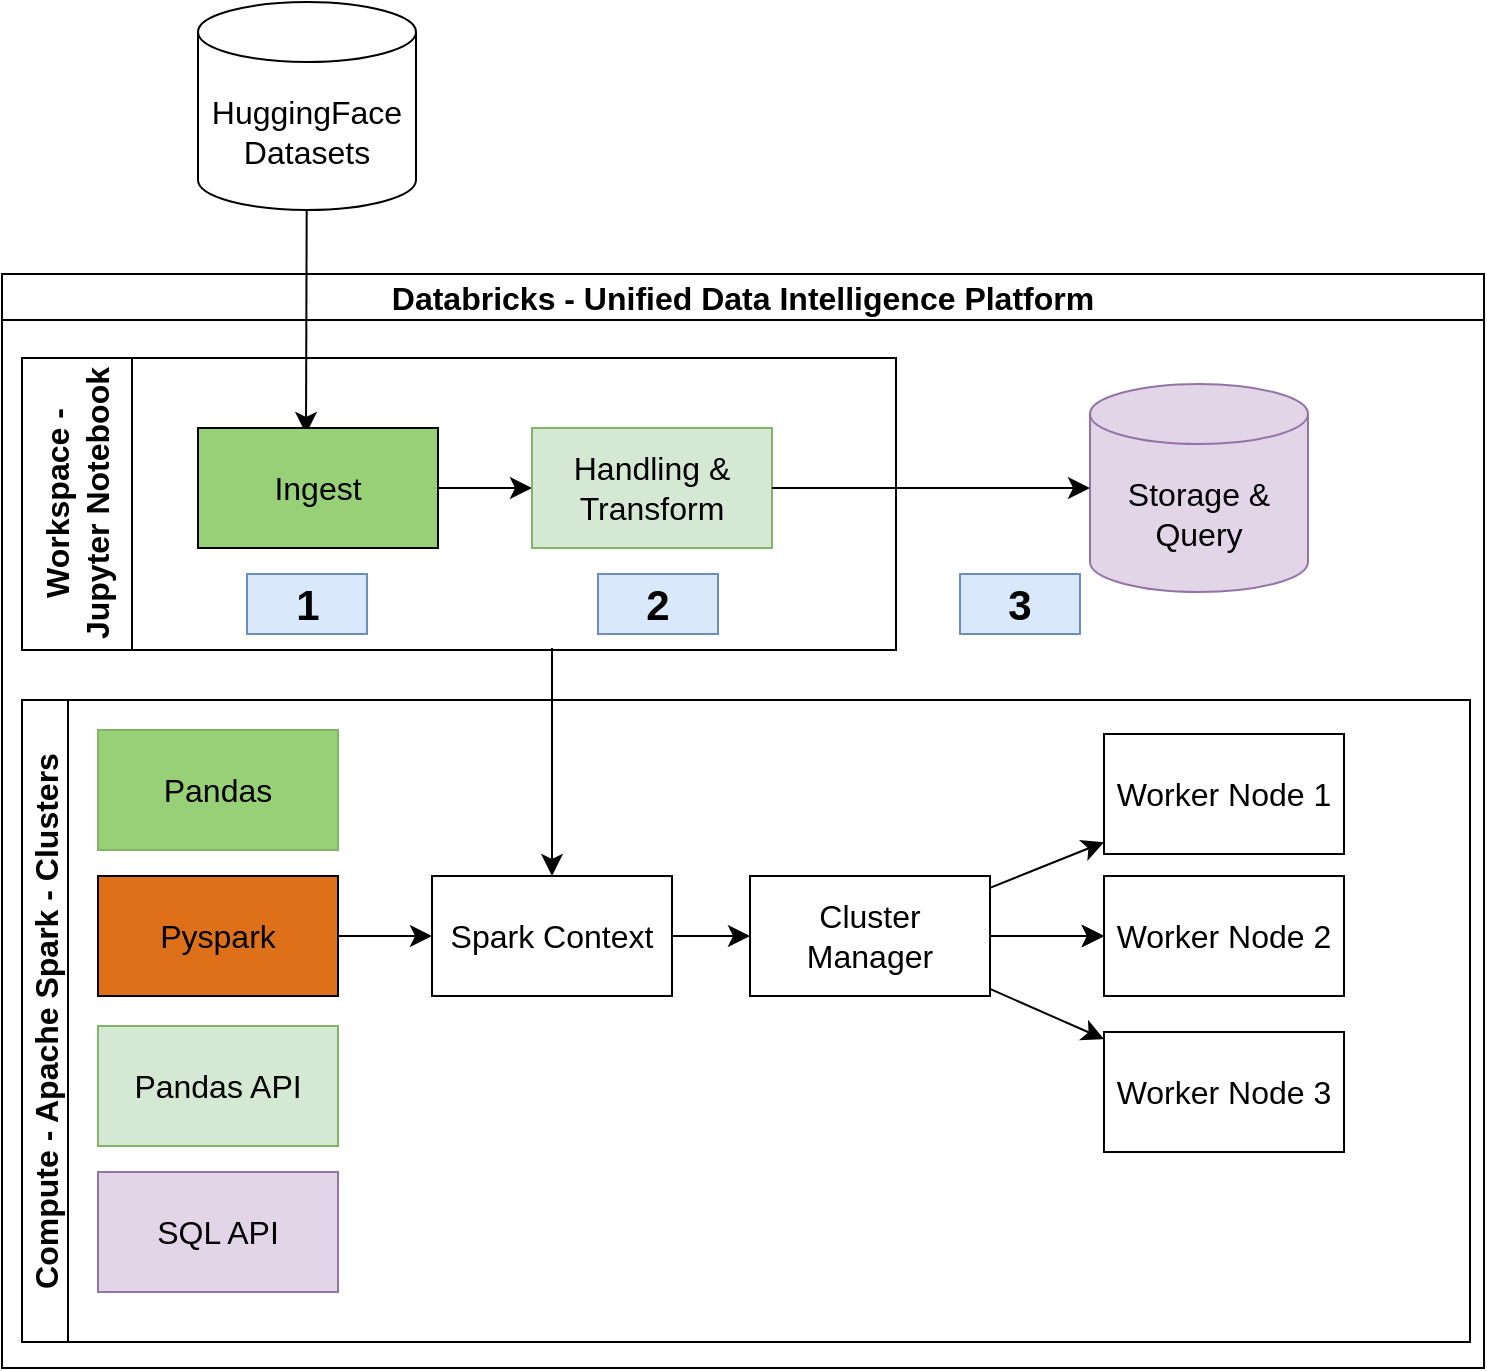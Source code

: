 <mxfile version="22.1.16" type="device">
  <diagram name="Page-1" id="oJWA0_lkIlQbCiephd2d">
    <mxGraphModel dx="1221" dy="1555" grid="0" gridSize="10" guides="1" tooltips="1" connect="1" arrows="1" fold="1" page="0" pageScale="1" pageWidth="850" pageHeight="1100" background="#ffffff" math="0" shadow="0">
      <root>
        <mxCell id="0" />
        <mxCell id="1" parent="0" />
        <mxCell id="6dhvzc9-vLlkONgfLo2X-3" value="Databricks - Unified Data Intelligence Platform" style="swimlane;whiteSpace=wrap;html=1;fontSize=16;" vertex="1" parent="1">
          <mxGeometry x="162" y="-136" width="741" height="547" as="geometry" />
        </mxCell>
        <mxCell id="6dhvzc9-vLlkONgfLo2X-27" style="edgeStyle=none;curved=1;rounded=0;orthogonalLoop=1;jettySize=auto;html=1;entryX=0.5;entryY=0;entryDx=0;entryDy=0;fontSize=12;startSize=8;endSize=8;" edge="1" parent="6dhvzc9-vLlkONgfLo2X-3" target="6dhvzc9-vLlkONgfLo2X-16">
          <mxGeometry relative="1" as="geometry">
            <mxPoint x="275" y="187" as="sourcePoint" />
          </mxGeometry>
        </mxCell>
        <mxCell id="6dhvzc9-vLlkONgfLo2X-12" value="Workspace - Jupyter Notebook" style="swimlane;horizontal=0;whiteSpace=wrap;html=1;fontSize=16;startSize=55;" vertex="1" parent="6dhvzc9-vLlkONgfLo2X-3">
          <mxGeometry x="10" y="42" width="437" height="146" as="geometry" />
        </mxCell>
        <mxCell id="6dhvzc9-vLlkONgfLo2X-4" value="HuggingFace Datasets" style="shape=cylinder3;whiteSpace=wrap;html=1;boundedLbl=1;backgroundOutline=1;size=15;fontSize=16;" vertex="1" parent="6dhvzc9-vLlkONgfLo2X-12">
          <mxGeometry x="88" y="-178" width="109" height="104" as="geometry" />
        </mxCell>
        <mxCell id="6dhvzc9-vLlkONgfLo2X-10" style="edgeStyle=none;curved=1;rounded=0;orthogonalLoop=1;jettySize=auto;html=1;entryX=0.45;entryY=0.05;entryDx=0;entryDy=0;entryPerimeter=0;fontSize=12;startSize=8;endSize=8;" edge="1" parent="6dhvzc9-vLlkONgfLo2X-12" source="6dhvzc9-vLlkONgfLo2X-4" target="6dhvzc9-vLlkONgfLo2X-5">
          <mxGeometry relative="1" as="geometry" />
        </mxCell>
        <mxCell id="6dhvzc9-vLlkONgfLo2X-5" value="Ingest" style="rounded=0;whiteSpace=wrap;html=1;fontSize=16;fillColor=#97D077;" vertex="1" parent="6dhvzc9-vLlkONgfLo2X-12">
          <mxGeometry x="88" y="35" width="120" height="60" as="geometry" />
        </mxCell>
        <mxCell id="6dhvzc9-vLlkONgfLo2X-7" value="" style="edgeStyle=none;curved=1;rounded=0;orthogonalLoop=1;jettySize=auto;html=1;fontSize=12;startSize=8;endSize=8;" edge="1" parent="6dhvzc9-vLlkONgfLo2X-12" source="6dhvzc9-vLlkONgfLo2X-5" target="6dhvzc9-vLlkONgfLo2X-6">
          <mxGeometry relative="1" as="geometry" />
        </mxCell>
        <mxCell id="6dhvzc9-vLlkONgfLo2X-6" value="Handling &amp;amp; Transform" style="rounded=0;whiteSpace=wrap;html=1;fontSize=16;fillColor=#d5e8d4;strokeColor=#82b366;" vertex="1" parent="6dhvzc9-vLlkONgfLo2X-12">
          <mxGeometry x="255" y="35" width="120" height="60" as="geometry" />
        </mxCell>
        <mxCell id="6dhvzc9-vLlkONgfLo2X-31" value="&lt;font style=&quot;font-size: 21px;&quot;&gt;&lt;b&gt;1&lt;/b&gt;&lt;/font&gt;" style="text;html=1;strokeColor=#6c8ebf;fillColor=#dae8fc;align=center;verticalAlign=middle;whiteSpace=wrap;rounded=0;fontSize=16;" vertex="1" parent="6dhvzc9-vLlkONgfLo2X-12">
          <mxGeometry x="112.5" y="108" width="60" height="30" as="geometry" />
        </mxCell>
        <mxCell id="6dhvzc9-vLlkONgfLo2X-32" value="&lt;font style=&quot;font-size: 21px;&quot;&gt;&lt;b&gt;2&lt;/b&gt;&lt;/font&gt;" style="text;html=1;strokeColor=#6c8ebf;fillColor=#dae8fc;align=center;verticalAlign=middle;whiteSpace=wrap;rounded=0;fontSize=16;" vertex="1" parent="6dhvzc9-vLlkONgfLo2X-12">
          <mxGeometry x="288" y="108" width="60" height="30" as="geometry" />
        </mxCell>
        <mxCell id="6dhvzc9-vLlkONgfLo2X-13" value="Compute - Apache Spark - Clusters" style="swimlane;horizontal=0;whiteSpace=wrap;html=1;fontSize=16;" vertex="1" parent="6dhvzc9-vLlkONgfLo2X-3">
          <mxGeometry x="10" y="213" width="724" height="321" as="geometry" />
        </mxCell>
        <mxCell id="6dhvzc9-vLlkONgfLo2X-14" value="Pyspark" style="rounded=0;whiteSpace=wrap;html=1;fontSize=16;fillColor=#de7019;" vertex="1" parent="6dhvzc9-vLlkONgfLo2X-13">
          <mxGeometry x="38" y="88" width="120" height="60" as="geometry" />
        </mxCell>
        <mxCell id="6dhvzc9-vLlkONgfLo2X-15" value="" style="edgeStyle=none;curved=1;rounded=0;orthogonalLoop=1;jettySize=auto;html=1;fontSize=12;startSize=8;endSize=8;" edge="1" parent="6dhvzc9-vLlkONgfLo2X-13" source="6dhvzc9-vLlkONgfLo2X-14" target="6dhvzc9-vLlkONgfLo2X-16">
          <mxGeometry relative="1" as="geometry" />
        </mxCell>
        <mxCell id="6dhvzc9-vLlkONgfLo2X-16" value="Spark Context" style="rounded=0;whiteSpace=wrap;html=1;fontSize=16;" vertex="1" parent="6dhvzc9-vLlkONgfLo2X-13">
          <mxGeometry x="205" y="88" width="120" height="60" as="geometry" />
        </mxCell>
        <mxCell id="6dhvzc9-vLlkONgfLo2X-17" value="" style="edgeStyle=none;curved=1;rounded=0;orthogonalLoop=1;jettySize=auto;html=1;fontSize=12;startSize=8;endSize=8;" edge="1" parent="6dhvzc9-vLlkONgfLo2X-13" source="6dhvzc9-vLlkONgfLo2X-16" target="6dhvzc9-vLlkONgfLo2X-18">
          <mxGeometry relative="1" as="geometry" />
        </mxCell>
        <mxCell id="6dhvzc9-vLlkONgfLo2X-20" value="" style="edgeStyle=none;curved=1;rounded=0;orthogonalLoop=1;jettySize=auto;html=1;fontSize=12;startSize=8;endSize=8;" edge="1" parent="6dhvzc9-vLlkONgfLo2X-13" source="6dhvzc9-vLlkONgfLo2X-18" target="6dhvzc9-vLlkONgfLo2X-19">
          <mxGeometry relative="1" as="geometry" />
        </mxCell>
        <mxCell id="6dhvzc9-vLlkONgfLo2X-22" value="" style="edgeStyle=none;curved=1;rounded=0;orthogonalLoop=1;jettySize=auto;html=1;fontSize=12;startSize=8;endSize=8;" edge="1" parent="6dhvzc9-vLlkONgfLo2X-13" source="6dhvzc9-vLlkONgfLo2X-18" target="6dhvzc9-vLlkONgfLo2X-21">
          <mxGeometry relative="1" as="geometry" />
        </mxCell>
        <mxCell id="6dhvzc9-vLlkONgfLo2X-23" value="" style="edgeStyle=none;curved=1;rounded=0;orthogonalLoop=1;jettySize=auto;html=1;fontSize=12;startSize=8;endSize=8;" edge="1" parent="6dhvzc9-vLlkONgfLo2X-13" source="6dhvzc9-vLlkONgfLo2X-18" target="6dhvzc9-vLlkONgfLo2X-21">
          <mxGeometry relative="1" as="geometry" />
        </mxCell>
        <mxCell id="6dhvzc9-vLlkONgfLo2X-24" value="" style="edgeStyle=none;curved=1;rounded=0;orthogonalLoop=1;jettySize=auto;html=1;fontSize=12;startSize=8;endSize=8;" edge="1" parent="6dhvzc9-vLlkONgfLo2X-13" source="6dhvzc9-vLlkONgfLo2X-18" target="6dhvzc9-vLlkONgfLo2X-21">
          <mxGeometry relative="1" as="geometry" />
        </mxCell>
        <mxCell id="6dhvzc9-vLlkONgfLo2X-26" value="" style="edgeStyle=none;curved=1;rounded=0;orthogonalLoop=1;jettySize=auto;html=1;fontSize=12;startSize=8;endSize=8;" edge="1" parent="6dhvzc9-vLlkONgfLo2X-13" source="6dhvzc9-vLlkONgfLo2X-18" target="6dhvzc9-vLlkONgfLo2X-25">
          <mxGeometry relative="1" as="geometry" />
        </mxCell>
        <mxCell id="6dhvzc9-vLlkONgfLo2X-18" value="Cluster Manager" style="rounded=0;whiteSpace=wrap;html=1;fontSize=16;" vertex="1" parent="6dhvzc9-vLlkONgfLo2X-13">
          <mxGeometry x="364" y="88" width="120" height="60" as="geometry" />
        </mxCell>
        <mxCell id="6dhvzc9-vLlkONgfLo2X-19" value="Worker Node 1" style="whiteSpace=wrap;html=1;fontSize=16;rounded=0;" vertex="1" parent="6dhvzc9-vLlkONgfLo2X-13">
          <mxGeometry x="541" y="17" width="120" height="60" as="geometry" />
        </mxCell>
        <mxCell id="6dhvzc9-vLlkONgfLo2X-21" value="Worker Node 2" style="whiteSpace=wrap;html=1;fontSize=16;rounded=0;" vertex="1" parent="6dhvzc9-vLlkONgfLo2X-13">
          <mxGeometry x="541" y="88" width="120" height="60" as="geometry" />
        </mxCell>
        <mxCell id="6dhvzc9-vLlkONgfLo2X-25" value="Worker Node 3" style="whiteSpace=wrap;html=1;fontSize=16;rounded=0;" vertex="1" parent="6dhvzc9-vLlkONgfLo2X-13">
          <mxGeometry x="541" y="166" width="120" height="60" as="geometry" />
        </mxCell>
        <mxCell id="6dhvzc9-vLlkONgfLo2X-42" value="Pandas API" style="rounded=0;whiteSpace=wrap;html=1;fontSize=16;fillColor=#d5e8d4;strokeColor=#82b366;" vertex="1" parent="6dhvzc9-vLlkONgfLo2X-13">
          <mxGeometry x="38" y="163" width="120" height="60" as="geometry" />
        </mxCell>
        <mxCell id="6dhvzc9-vLlkONgfLo2X-43" value="SQL API" style="rounded=0;whiteSpace=wrap;html=1;fontSize=16;fillColor=#e1d5e7;strokeColor=#9673a6;" vertex="1" parent="6dhvzc9-vLlkONgfLo2X-13">
          <mxGeometry x="38" y="236" width="120" height="60" as="geometry" />
        </mxCell>
        <mxCell id="6dhvzc9-vLlkONgfLo2X-44" value="Pandas" style="rounded=0;whiteSpace=wrap;html=1;fontSize=16;fillColor=#97D077;strokeColor=#82b366;" vertex="1" parent="6dhvzc9-vLlkONgfLo2X-13">
          <mxGeometry x="38" y="15" width="120" height="60" as="geometry" />
        </mxCell>
        <mxCell id="6dhvzc9-vLlkONgfLo2X-28" value="Storage &amp;amp; Query" style="shape=cylinder3;whiteSpace=wrap;html=1;boundedLbl=1;backgroundOutline=1;size=15;fontSize=16;fillColor=#e1d5e7;strokeColor=#9673a6;" vertex="1" parent="6dhvzc9-vLlkONgfLo2X-3">
          <mxGeometry x="544" y="55" width="109" height="104" as="geometry" />
        </mxCell>
        <mxCell id="6dhvzc9-vLlkONgfLo2X-9" value="" style="edgeStyle=none;curved=1;rounded=0;orthogonalLoop=1;jettySize=auto;html=1;fontSize=12;startSize=8;endSize=8;entryX=0;entryY=0.5;entryDx=0;entryDy=0;entryPerimeter=0;" edge="1" parent="6dhvzc9-vLlkONgfLo2X-3" source="6dhvzc9-vLlkONgfLo2X-6" target="6dhvzc9-vLlkONgfLo2X-28">
          <mxGeometry relative="1" as="geometry">
            <mxPoint x="437" y="108.302" as="targetPoint" />
          </mxGeometry>
        </mxCell>
        <mxCell id="6dhvzc9-vLlkONgfLo2X-33" value="&lt;font style=&quot;font-size: 21px;&quot;&gt;&lt;b&gt;3&lt;/b&gt;&lt;/font&gt;" style="text;html=1;strokeColor=#6c8ebf;fillColor=#dae8fc;align=center;verticalAlign=middle;whiteSpace=wrap;rounded=0;fontSize=16;" vertex="1" parent="6dhvzc9-vLlkONgfLo2X-3">
          <mxGeometry x="479" y="150" width="60" height="30" as="geometry" />
        </mxCell>
      </root>
    </mxGraphModel>
  </diagram>
</mxfile>
